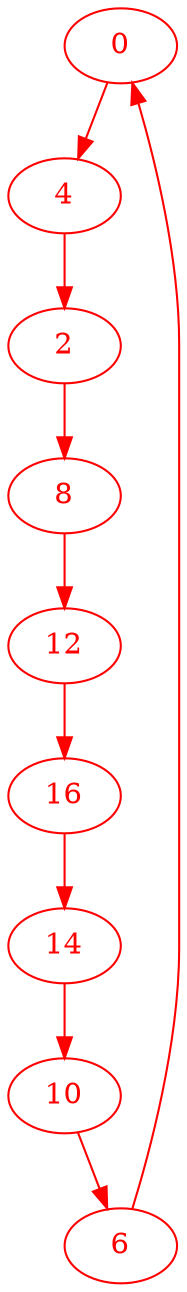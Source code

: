 digraph g{
node [color = red, fontcolor=red]; 0 2 4 6 8 10 12 14 16 ;
0 -> 4 [color=red] ;
2 -> 8 [color=red] ;
4 -> 2 [color=red] ;
6 -> 0 [color=red] ;
8 -> 12 [color=red] ;
10 -> 6 [color=red] ;
12 -> 16 [color=red] ;
14 -> 10 [color=red] ;
16 -> 14 [color=red] ;
}
